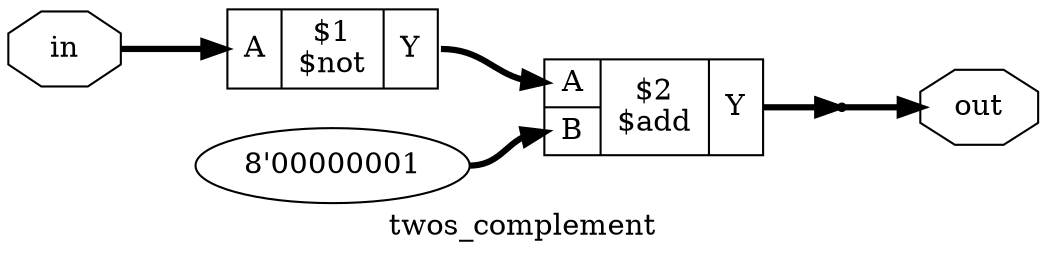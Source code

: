 digraph "twos_complement" {
label="twos_complement";
rankdir="LR";
remincross=true;
n3 [ shape=octagon, label="out", color="black", fontcolor="black" ];
n4 [ shape=octagon, label="in", color="black", fontcolor="black" ];
v0 [ label="8'00000001" ];
c8 [ shape=record, label="{{<p5> A|<p6> B}|$2\n$add|{<p7> Y}}",  ];
c9 [ shape=record, label="{{<p5> A}|$1\n$not|{<p7> Y}}",  ];
x1 [shape=point, ];
c8:p7:e -> x1:w [color="black", fontcolor="black", style="setlinewidth(3)", label=""];
c9:p7:e -> c8:p5:w [color="black", fontcolor="black", style="setlinewidth(3)", label=""];
x1:e -> n3:w [color="black", fontcolor="black", style="setlinewidth(3)", label=""];
n4:e -> c9:p5:w [color="black", fontcolor="black", style="setlinewidth(3)", label=""];
v0:e -> c8:p6:w [color="black", fontcolor="black", style="setlinewidth(3)", label=""];
}
